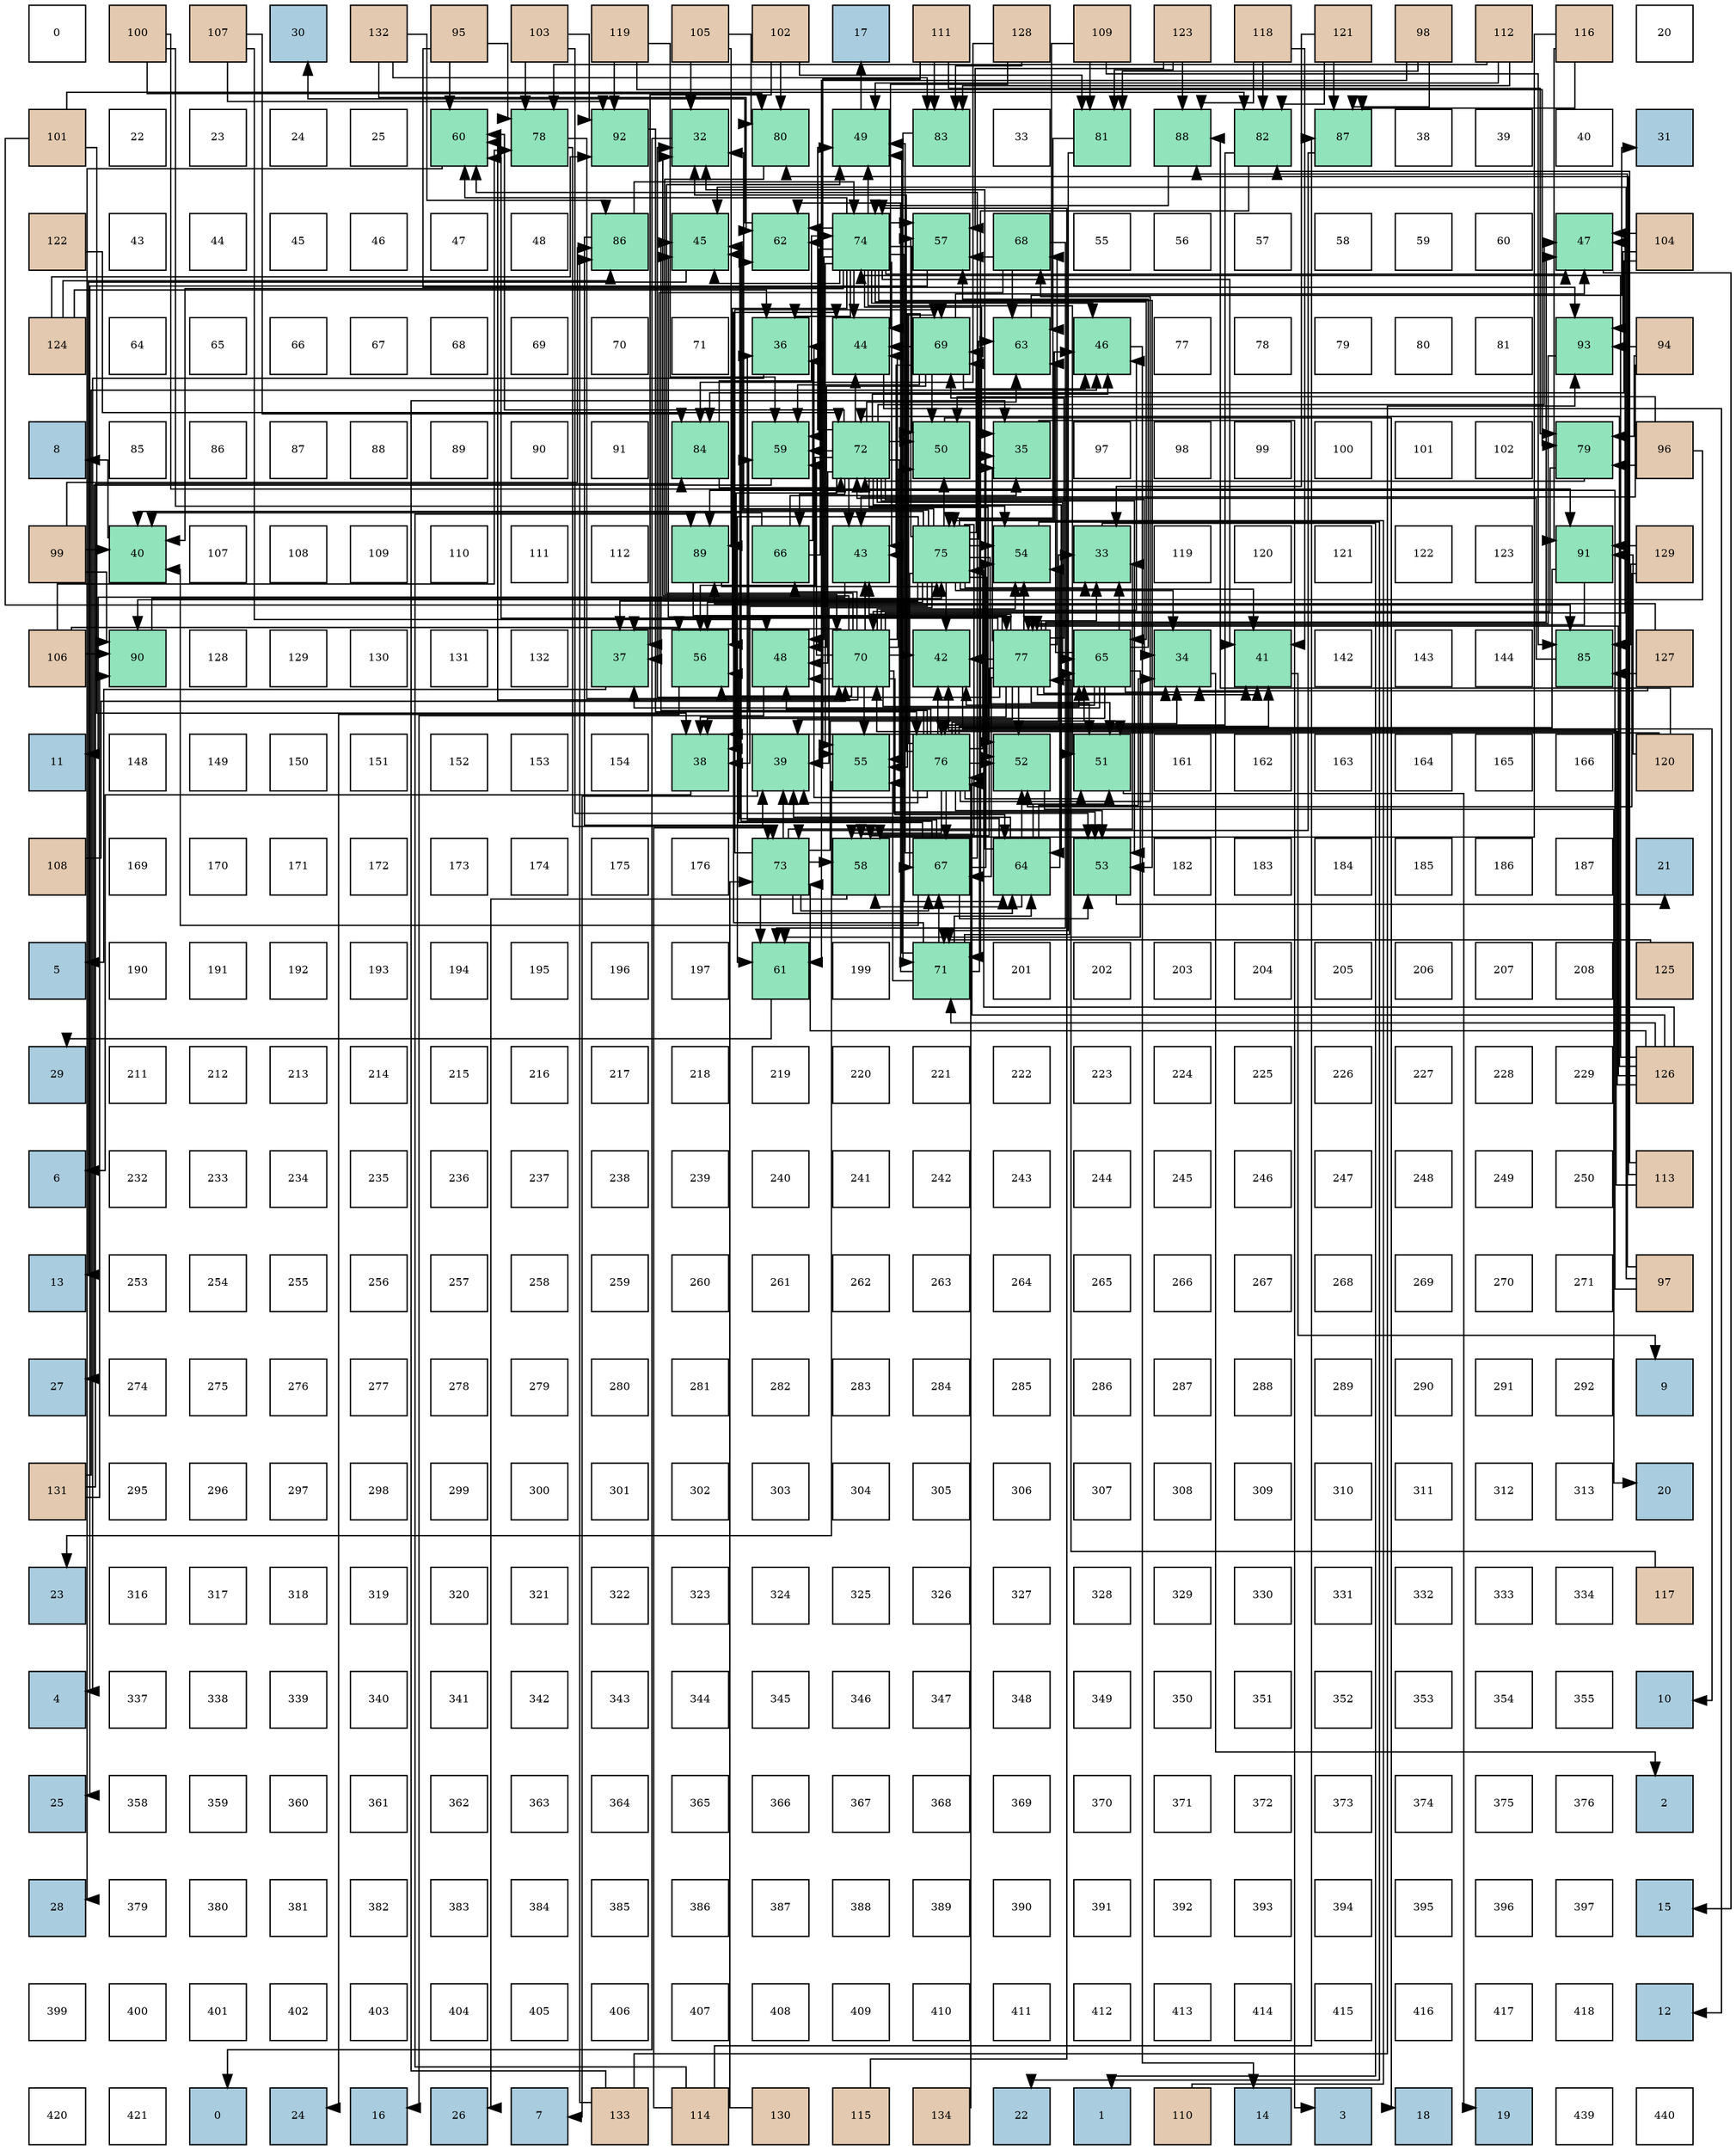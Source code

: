 digraph layout{
 rankdir=TB;
 splines=ortho;
 node [style=filled shape=square fixedsize=true width=0.6];
0[label="0", fontsize=8, fillcolor="#ffffff"];
1[label="100", fontsize=8, fillcolor="#e3c9af"];
2[label="107", fontsize=8, fillcolor="#e3c9af"];
3[label="30", fontsize=8, fillcolor="#a9ccde"];
4[label="132", fontsize=8, fillcolor="#e3c9af"];
5[label="95", fontsize=8, fillcolor="#e3c9af"];
6[label="103", fontsize=8, fillcolor="#e3c9af"];
7[label="119", fontsize=8, fillcolor="#e3c9af"];
8[label="105", fontsize=8, fillcolor="#e3c9af"];
9[label="102", fontsize=8, fillcolor="#e3c9af"];
10[label="17", fontsize=8, fillcolor="#a9ccde"];
11[label="111", fontsize=8, fillcolor="#e3c9af"];
12[label="128", fontsize=8, fillcolor="#e3c9af"];
13[label="109", fontsize=8, fillcolor="#e3c9af"];
14[label="123", fontsize=8, fillcolor="#e3c9af"];
15[label="118", fontsize=8, fillcolor="#e3c9af"];
16[label="121", fontsize=8, fillcolor="#e3c9af"];
17[label="98", fontsize=8, fillcolor="#e3c9af"];
18[label="112", fontsize=8, fillcolor="#e3c9af"];
19[label="116", fontsize=8, fillcolor="#e3c9af"];
20[label="20", fontsize=8, fillcolor="#ffffff"];
21[label="101", fontsize=8, fillcolor="#e3c9af"];
22[label="22", fontsize=8, fillcolor="#ffffff"];
23[label="23", fontsize=8, fillcolor="#ffffff"];
24[label="24", fontsize=8, fillcolor="#ffffff"];
25[label="25", fontsize=8, fillcolor="#ffffff"];
26[label="60", fontsize=8, fillcolor="#91e3bb"];
27[label="78", fontsize=8, fillcolor="#91e3bb"];
28[label="92", fontsize=8, fillcolor="#91e3bb"];
29[label="32", fontsize=8, fillcolor="#91e3bb"];
30[label="80", fontsize=8, fillcolor="#91e3bb"];
31[label="49", fontsize=8, fillcolor="#91e3bb"];
32[label="83", fontsize=8, fillcolor="#91e3bb"];
33[label="33", fontsize=8, fillcolor="#ffffff"];
34[label="81", fontsize=8, fillcolor="#91e3bb"];
35[label="88", fontsize=8, fillcolor="#91e3bb"];
36[label="82", fontsize=8, fillcolor="#91e3bb"];
37[label="87", fontsize=8, fillcolor="#91e3bb"];
38[label="38", fontsize=8, fillcolor="#ffffff"];
39[label="39", fontsize=8, fillcolor="#ffffff"];
40[label="40", fontsize=8, fillcolor="#ffffff"];
41[label="31", fontsize=8, fillcolor="#a9ccde"];
42[label="122", fontsize=8, fillcolor="#e3c9af"];
43[label="43", fontsize=8, fillcolor="#ffffff"];
44[label="44", fontsize=8, fillcolor="#ffffff"];
45[label="45", fontsize=8, fillcolor="#ffffff"];
46[label="46", fontsize=8, fillcolor="#ffffff"];
47[label="47", fontsize=8, fillcolor="#ffffff"];
48[label="48", fontsize=8, fillcolor="#ffffff"];
49[label="86", fontsize=8, fillcolor="#91e3bb"];
50[label="45", fontsize=8, fillcolor="#91e3bb"];
51[label="62", fontsize=8, fillcolor="#91e3bb"];
52[label="74", fontsize=8, fillcolor="#91e3bb"];
53[label="57", fontsize=8, fillcolor="#91e3bb"];
54[label="68", fontsize=8, fillcolor="#91e3bb"];
55[label="55", fontsize=8, fillcolor="#ffffff"];
56[label="56", fontsize=8, fillcolor="#ffffff"];
57[label="57", fontsize=8, fillcolor="#ffffff"];
58[label="58", fontsize=8, fillcolor="#ffffff"];
59[label="59", fontsize=8, fillcolor="#ffffff"];
60[label="60", fontsize=8, fillcolor="#ffffff"];
61[label="47", fontsize=8, fillcolor="#91e3bb"];
62[label="104", fontsize=8, fillcolor="#e3c9af"];
63[label="124", fontsize=8, fillcolor="#e3c9af"];
64[label="64", fontsize=8, fillcolor="#ffffff"];
65[label="65", fontsize=8, fillcolor="#ffffff"];
66[label="66", fontsize=8, fillcolor="#ffffff"];
67[label="67", fontsize=8, fillcolor="#ffffff"];
68[label="68", fontsize=8, fillcolor="#ffffff"];
69[label="69", fontsize=8, fillcolor="#ffffff"];
70[label="70", fontsize=8, fillcolor="#ffffff"];
71[label="71", fontsize=8, fillcolor="#ffffff"];
72[label="36", fontsize=8, fillcolor="#91e3bb"];
73[label="44", fontsize=8, fillcolor="#91e3bb"];
74[label="69", fontsize=8, fillcolor="#91e3bb"];
75[label="63", fontsize=8, fillcolor="#91e3bb"];
76[label="46", fontsize=8, fillcolor="#91e3bb"];
77[label="77", fontsize=8, fillcolor="#ffffff"];
78[label="78", fontsize=8, fillcolor="#ffffff"];
79[label="79", fontsize=8, fillcolor="#ffffff"];
80[label="80", fontsize=8, fillcolor="#ffffff"];
81[label="81", fontsize=8, fillcolor="#ffffff"];
82[label="93", fontsize=8, fillcolor="#91e3bb"];
83[label="94", fontsize=8, fillcolor="#e3c9af"];
84[label="8", fontsize=8, fillcolor="#a9ccde"];
85[label="85", fontsize=8, fillcolor="#ffffff"];
86[label="86", fontsize=8, fillcolor="#ffffff"];
87[label="87", fontsize=8, fillcolor="#ffffff"];
88[label="88", fontsize=8, fillcolor="#ffffff"];
89[label="89", fontsize=8, fillcolor="#ffffff"];
90[label="90", fontsize=8, fillcolor="#ffffff"];
91[label="91", fontsize=8, fillcolor="#ffffff"];
92[label="84", fontsize=8, fillcolor="#91e3bb"];
93[label="59", fontsize=8, fillcolor="#91e3bb"];
94[label="72", fontsize=8, fillcolor="#91e3bb"];
95[label="50", fontsize=8, fillcolor="#91e3bb"];
96[label="35", fontsize=8, fillcolor="#91e3bb"];
97[label="97", fontsize=8, fillcolor="#ffffff"];
98[label="98", fontsize=8, fillcolor="#ffffff"];
99[label="99", fontsize=8, fillcolor="#ffffff"];
100[label="100", fontsize=8, fillcolor="#ffffff"];
101[label="101", fontsize=8, fillcolor="#ffffff"];
102[label="102", fontsize=8, fillcolor="#ffffff"];
103[label="79", fontsize=8, fillcolor="#91e3bb"];
104[label="96", fontsize=8, fillcolor="#e3c9af"];
105[label="99", fontsize=8, fillcolor="#e3c9af"];
106[label="40", fontsize=8, fillcolor="#91e3bb"];
107[label="107", fontsize=8, fillcolor="#ffffff"];
108[label="108", fontsize=8, fillcolor="#ffffff"];
109[label="109", fontsize=8, fillcolor="#ffffff"];
110[label="110", fontsize=8, fillcolor="#ffffff"];
111[label="111", fontsize=8, fillcolor="#ffffff"];
112[label="112", fontsize=8, fillcolor="#ffffff"];
113[label="89", fontsize=8, fillcolor="#91e3bb"];
114[label="66", fontsize=8, fillcolor="#91e3bb"];
115[label="43", fontsize=8, fillcolor="#91e3bb"];
116[label="75", fontsize=8, fillcolor="#91e3bb"];
117[label="54", fontsize=8, fillcolor="#91e3bb"];
118[label="33", fontsize=8, fillcolor="#91e3bb"];
119[label="119", fontsize=8, fillcolor="#ffffff"];
120[label="120", fontsize=8, fillcolor="#ffffff"];
121[label="121", fontsize=8, fillcolor="#ffffff"];
122[label="122", fontsize=8, fillcolor="#ffffff"];
123[label="123", fontsize=8, fillcolor="#ffffff"];
124[label="91", fontsize=8, fillcolor="#91e3bb"];
125[label="129", fontsize=8, fillcolor="#e3c9af"];
126[label="106", fontsize=8, fillcolor="#e3c9af"];
127[label="90", fontsize=8, fillcolor="#91e3bb"];
128[label="128", fontsize=8, fillcolor="#ffffff"];
129[label="129", fontsize=8, fillcolor="#ffffff"];
130[label="130", fontsize=8, fillcolor="#ffffff"];
131[label="131", fontsize=8, fillcolor="#ffffff"];
132[label="132", fontsize=8, fillcolor="#ffffff"];
133[label="37", fontsize=8, fillcolor="#91e3bb"];
134[label="56", fontsize=8, fillcolor="#91e3bb"];
135[label="48", fontsize=8, fillcolor="#91e3bb"];
136[label="70", fontsize=8, fillcolor="#91e3bb"];
137[label="42", fontsize=8, fillcolor="#91e3bb"];
138[label="77", fontsize=8, fillcolor="#91e3bb"];
139[label="65", fontsize=8, fillcolor="#91e3bb"];
140[label="34", fontsize=8, fillcolor="#91e3bb"];
141[label="41", fontsize=8, fillcolor="#91e3bb"];
142[label="142", fontsize=8, fillcolor="#ffffff"];
143[label="143", fontsize=8, fillcolor="#ffffff"];
144[label="144", fontsize=8, fillcolor="#ffffff"];
145[label="85", fontsize=8, fillcolor="#91e3bb"];
146[label="127", fontsize=8, fillcolor="#e3c9af"];
147[label="11", fontsize=8, fillcolor="#a9ccde"];
148[label="148", fontsize=8, fillcolor="#ffffff"];
149[label="149", fontsize=8, fillcolor="#ffffff"];
150[label="150", fontsize=8, fillcolor="#ffffff"];
151[label="151", fontsize=8, fillcolor="#ffffff"];
152[label="152", fontsize=8, fillcolor="#ffffff"];
153[label="153", fontsize=8, fillcolor="#ffffff"];
154[label="154", fontsize=8, fillcolor="#ffffff"];
155[label="38", fontsize=8, fillcolor="#91e3bb"];
156[label="39", fontsize=8, fillcolor="#91e3bb"];
157[label="55", fontsize=8, fillcolor="#91e3bb"];
158[label="76", fontsize=8, fillcolor="#91e3bb"];
159[label="52", fontsize=8, fillcolor="#91e3bb"];
160[label="51", fontsize=8, fillcolor="#91e3bb"];
161[label="161", fontsize=8, fillcolor="#ffffff"];
162[label="162", fontsize=8, fillcolor="#ffffff"];
163[label="163", fontsize=8, fillcolor="#ffffff"];
164[label="164", fontsize=8, fillcolor="#ffffff"];
165[label="165", fontsize=8, fillcolor="#ffffff"];
166[label="166", fontsize=8, fillcolor="#ffffff"];
167[label="120", fontsize=8, fillcolor="#e3c9af"];
168[label="108", fontsize=8, fillcolor="#e3c9af"];
169[label="169", fontsize=8, fillcolor="#ffffff"];
170[label="170", fontsize=8, fillcolor="#ffffff"];
171[label="171", fontsize=8, fillcolor="#ffffff"];
172[label="172", fontsize=8, fillcolor="#ffffff"];
173[label="173", fontsize=8, fillcolor="#ffffff"];
174[label="174", fontsize=8, fillcolor="#ffffff"];
175[label="175", fontsize=8, fillcolor="#ffffff"];
176[label="176", fontsize=8, fillcolor="#ffffff"];
177[label="73", fontsize=8, fillcolor="#91e3bb"];
178[label="58", fontsize=8, fillcolor="#91e3bb"];
179[label="67", fontsize=8, fillcolor="#91e3bb"];
180[label="64", fontsize=8, fillcolor="#91e3bb"];
181[label="53", fontsize=8, fillcolor="#91e3bb"];
182[label="182", fontsize=8, fillcolor="#ffffff"];
183[label="183", fontsize=8, fillcolor="#ffffff"];
184[label="184", fontsize=8, fillcolor="#ffffff"];
185[label="185", fontsize=8, fillcolor="#ffffff"];
186[label="186", fontsize=8, fillcolor="#ffffff"];
187[label="187", fontsize=8, fillcolor="#ffffff"];
188[label="21", fontsize=8, fillcolor="#a9ccde"];
189[label="5", fontsize=8, fillcolor="#a9ccde"];
190[label="190", fontsize=8, fillcolor="#ffffff"];
191[label="191", fontsize=8, fillcolor="#ffffff"];
192[label="192", fontsize=8, fillcolor="#ffffff"];
193[label="193", fontsize=8, fillcolor="#ffffff"];
194[label="194", fontsize=8, fillcolor="#ffffff"];
195[label="195", fontsize=8, fillcolor="#ffffff"];
196[label="196", fontsize=8, fillcolor="#ffffff"];
197[label="197", fontsize=8, fillcolor="#ffffff"];
198[label="61", fontsize=8, fillcolor="#91e3bb"];
199[label="199", fontsize=8, fillcolor="#ffffff"];
200[label="71", fontsize=8, fillcolor="#91e3bb"];
201[label="201", fontsize=8, fillcolor="#ffffff"];
202[label="202", fontsize=8, fillcolor="#ffffff"];
203[label="203", fontsize=8, fillcolor="#ffffff"];
204[label="204", fontsize=8, fillcolor="#ffffff"];
205[label="205", fontsize=8, fillcolor="#ffffff"];
206[label="206", fontsize=8, fillcolor="#ffffff"];
207[label="207", fontsize=8, fillcolor="#ffffff"];
208[label="208", fontsize=8, fillcolor="#ffffff"];
209[label="125", fontsize=8, fillcolor="#e3c9af"];
210[label="29", fontsize=8, fillcolor="#a9ccde"];
211[label="211", fontsize=8, fillcolor="#ffffff"];
212[label="212", fontsize=8, fillcolor="#ffffff"];
213[label="213", fontsize=8, fillcolor="#ffffff"];
214[label="214", fontsize=8, fillcolor="#ffffff"];
215[label="215", fontsize=8, fillcolor="#ffffff"];
216[label="216", fontsize=8, fillcolor="#ffffff"];
217[label="217", fontsize=8, fillcolor="#ffffff"];
218[label="218", fontsize=8, fillcolor="#ffffff"];
219[label="219", fontsize=8, fillcolor="#ffffff"];
220[label="220", fontsize=8, fillcolor="#ffffff"];
221[label="221", fontsize=8, fillcolor="#ffffff"];
222[label="222", fontsize=8, fillcolor="#ffffff"];
223[label="223", fontsize=8, fillcolor="#ffffff"];
224[label="224", fontsize=8, fillcolor="#ffffff"];
225[label="225", fontsize=8, fillcolor="#ffffff"];
226[label="226", fontsize=8, fillcolor="#ffffff"];
227[label="227", fontsize=8, fillcolor="#ffffff"];
228[label="228", fontsize=8, fillcolor="#ffffff"];
229[label="229", fontsize=8, fillcolor="#ffffff"];
230[label="126", fontsize=8, fillcolor="#e3c9af"];
231[label="6", fontsize=8, fillcolor="#a9ccde"];
232[label="232", fontsize=8, fillcolor="#ffffff"];
233[label="233", fontsize=8, fillcolor="#ffffff"];
234[label="234", fontsize=8, fillcolor="#ffffff"];
235[label="235", fontsize=8, fillcolor="#ffffff"];
236[label="236", fontsize=8, fillcolor="#ffffff"];
237[label="237", fontsize=8, fillcolor="#ffffff"];
238[label="238", fontsize=8, fillcolor="#ffffff"];
239[label="239", fontsize=8, fillcolor="#ffffff"];
240[label="240", fontsize=8, fillcolor="#ffffff"];
241[label="241", fontsize=8, fillcolor="#ffffff"];
242[label="242", fontsize=8, fillcolor="#ffffff"];
243[label="243", fontsize=8, fillcolor="#ffffff"];
244[label="244", fontsize=8, fillcolor="#ffffff"];
245[label="245", fontsize=8, fillcolor="#ffffff"];
246[label="246", fontsize=8, fillcolor="#ffffff"];
247[label="247", fontsize=8, fillcolor="#ffffff"];
248[label="248", fontsize=8, fillcolor="#ffffff"];
249[label="249", fontsize=8, fillcolor="#ffffff"];
250[label="250", fontsize=8, fillcolor="#ffffff"];
251[label="113", fontsize=8, fillcolor="#e3c9af"];
252[label="13", fontsize=8, fillcolor="#a9ccde"];
253[label="253", fontsize=8, fillcolor="#ffffff"];
254[label="254", fontsize=8, fillcolor="#ffffff"];
255[label="255", fontsize=8, fillcolor="#ffffff"];
256[label="256", fontsize=8, fillcolor="#ffffff"];
257[label="257", fontsize=8, fillcolor="#ffffff"];
258[label="258", fontsize=8, fillcolor="#ffffff"];
259[label="259", fontsize=8, fillcolor="#ffffff"];
260[label="260", fontsize=8, fillcolor="#ffffff"];
261[label="261", fontsize=8, fillcolor="#ffffff"];
262[label="262", fontsize=8, fillcolor="#ffffff"];
263[label="263", fontsize=8, fillcolor="#ffffff"];
264[label="264", fontsize=8, fillcolor="#ffffff"];
265[label="265", fontsize=8, fillcolor="#ffffff"];
266[label="266", fontsize=8, fillcolor="#ffffff"];
267[label="267", fontsize=8, fillcolor="#ffffff"];
268[label="268", fontsize=8, fillcolor="#ffffff"];
269[label="269", fontsize=8, fillcolor="#ffffff"];
270[label="270", fontsize=8, fillcolor="#ffffff"];
271[label="271", fontsize=8, fillcolor="#ffffff"];
272[label="97", fontsize=8, fillcolor="#e3c9af"];
273[label="27", fontsize=8, fillcolor="#a9ccde"];
274[label="274", fontsize=8, fillcolor="#ffffff"];
275[label="275", fontsize=8, fillcolor="#ffffff"];
276[label="276", fontsize=8, fillcolor="#ffffff"];
277[label="277", fontsize=8, fillcolor="#ffffff"];
278[label="278", fontsize=8, fillcolor="#ffffff"];
279[label="279", fontsize=8, fillcolor="#ffffff"];
280[label="280", fontsize=8, fillcolor="#ffffff"];
281[label="281", fontsize=8, fillcolor="#ffffff"];
282[label="282", fontsize=8, fillcolor="#ffffff"];
283[label="283", fontsize=8, fillcolor="#ffffff"];
284[label="284", fontsize=8, fillcolor="#ffffff"];
285[label="285", fontsize=8, fillcolor="#ffffff"];
286[label="286", fontsize=8, fillcolor="#ffffff"];
287[label="287", fontsize=8, fillcolor="#ffffff"];
288[label="288", fontsize=8, fillcolor="#ffffff"];
289[label="289", fontsize=8, fillcolor="#ffffff"];
290[label="290", fontsize=8, fillcolor="#ffffff"];
291[label="291", fontsize=8, fillcolor="#ffffff"];
292[label="292", fontsize=8, fillcolor="#ffffff"];
293[label="9", fontsize=8, fillcolor="#a9ccde"];
294[label="131", fontsize=8, fillcolor="#e3c9af"];
295[label="295", fontsize=8, fillcolor="#ffffff"];
296[label="296", fontsize=8, fillcolor="#ffffff"];
297[label="297", fontsize=8, fillcolor="#ffffff"];
298[label="298", fontsize=8, fillcolor="#ffffff"];
299[label="299", fontsize=8, fillcolor="#ffffff"];
300[label="300", fontsize=8, fillcolor="#ffffff"];
301[label="301", fontsize=8, fillcolor="#ffffff"];
302[label="302", fontsize=8, fillcolor="#ffffff"];
303[label="303", fontsize=8, fillcolor="#ffffff"];
304[label="304", fontsize=8, fillcolor="#ffffff"];
305[label="305", fontsize=8, fillcolor="#ffffff"];
306[label="306", fontsize=8, fillcolor="#ffffff"];
307[label="307", fontsize=8, fillcolor="#ffffff"];
308[label="308", fontsize=8, fillcolor="#ffffff"];
309[label="309", fontsize=8, fillcolor="#ffffff"];
310[label="310", fontsize=8, fillcolor="#ffffff"];
311[label="311", fontsize=8, fillcolor="#ffffff"];
312[label="312", fontsize=8, fillcolor="#ffffff"];
313[label="313", fontsize=8, fillcolor="#ffffff"];
314[label="20", fontsize=8, fillcolor="#a9ccde"];
315[label="23", fontsize=8, fillcolor="#a9ccde"];
316[label="316", fontsize=8, fillcolor="#ffffff"];
317[label="317", fontsize=8, fillcolor="#ffffff"];
318[label="318", fontsize=8, fillcolor="#ffffff"];
319[label="319", fontsize=8, fillcolor="#ffffff"];
320[label="320", fontsize=8, fillcolor="#ffffff"];
321[label="321", fontsize=8, fillcolor="#ffffff"];
322[label="322", fontsize=8, fillcolor="#ffffff"];
323[label="323", fontsize=8, fillcolor="#ffffff"];
324[label="324", fontsize=8, fillcolor="#ffffff"];
325[label="325", fontsize=8, fillcolor="#ffffff"];
326[label="326", fontsize=8, fillcolor="#ffffff"];
327[label="327", fontsize=8, fillcolor="#ffffff"];
328[label="328", fontsize=8, fillcolor="#ffffff"];
329[label="329", fontsize=8, fillcolor="#ffffff"];
330[label="330", fontsize=8, fillcolor="#ffffff"];
331[label="331", fontsize=8, fillcolor="#ffffff"];
332[label="332", fontsize=8, fillcolor="#ffffff"];
333[label="333", fontsize=8, fillcolor="#ffffff"];
334[label="334", fontsize=8, fillcolor="#ffffff"];
335[label="117", fontsize=8, fillcolor="#e3c9af"];
336[label="4", fontsize=8, fillcolor="#a9ccde"];
337[label="337", fontsize=8, fillcolor="#ffffff"];
338[label="338", fontsize=8, fillcolor="#ffffff"];
339[label="339", fontsize=8, fillcolor="#ffffff"];
340[label="340", fontsize=8, fillcolor="#ffffff"];
341[label="341", fontsize=8, fillcolor="#ffffff"];
342[label="342", fontsize=8, fillcolor="#ffffff"];
343[label="343", fontsize=8, fillcolor="#ffffff"];
344[label="344", fontsize=8, fillcolor="#ffffff"];
345[label="345", fontsize=8, fillcolor="#ffffff"];
346[label="346", fontsize=8, fillcolor="#ffffff"];
347[label="347", fontsize=8, fillcolor="#ffffff"];
348[label="348", fontsize=8, fillcolor="#ffffff"];
349[label="349", fontsize=8, fillcolor="#ffffff"];
350[label="350", fontsize=8, fillcolor="#ffffff"];
351[label="351", fontsize=8, fillcolor="#ffffff"];
352[label="352", fontsize=8, fillcolor="#ffffff"];
353[label="353", fontsize=8, fillcolor="#ffffff"];
354[label="354", fontsize=8, fillcolor="#ffffff"];
355[label="355", fontsize=8, fillcolor="#ffffff"];
356[label="10", fontsize=8, fillcolor="#a9ccde"];
357[label="25", fontsize=8, fillcolor="#a9ccde"];
358[label="358", fontsize=8, fillcolor="#ffffff"];
359[label="359", fontsize=8, fillcolor="#ffffff"];
360[label="360", fontsize=8, fillcolor="#ffffff"];
361[label="361", fontsize=8, fillcolor="#ffffff"];
362[label="362", fontsize=8, fillcolor="#ffffff"];
363[label="363", fontsize=8, fillcolor="#ffffff"];
364[label="364", fontsize=8, fillcolor="#ffffff"];
365[label="365", fontsize=8, fillcolor="#ffffff"];
366[label="366", fontsize=8, fillcolor="#ffffff"];
367[label="367", fontsize=8, fillcolor="#ffffff"];
368[label="368", fontsize=8, fillcolor="#ffffff"];
369[label="369", fontsize=8, fillcolor="#ffffff"];
370[label="370", fontsize=8, fillcolor="#ffffff"];
371[label="371", fontsize=8, fillcolor="#ffffff"];
372[label="372", fontsize=8, fillcolor="#ffffff"];
373[label="373", fontsize=8, fillcolor="#ffffff"];
374[label="374", fontsize=8, fillcolor="#ffffff"];
375[label="375", fontsize=8, fillcolor="#ffffff"];
376[label="376", fontsize=8, fillcolor="#ffffff"];
377[label="2", fontsize=8, fillcolor="#a9ccde"];
378[label="28", fontsize=8, fillcolor="#a9ccde"];
379[label="379", fontsize=8, fillcolor="#ffffff"];
380[label="380", fontsize=8, fillcolor="#ffffff"];
381[label="381", fontsize=8, fillcolor="#ffffff"];
382[label="382", fontsize=8, fillcolor="#ffffff"];
383[label="383", fontsize=8, fillcolor="#ffffff"];
384[label="384", fontsize=8, fillcolor="#ffffff"];
385[label="385", fontsize=8, fillcolor="#ffffff"];
386[label="386", fontsize=8, fillcolor="#ffffff"];
387[label="387", fontsize=8, fillcolor="#ffffff"];
388[label="388", fontsize=8, fillcolor="#ffffff"];
389[label="389", fontsize=8, fillcolor="#ffffff"];
390[label="390", fontsize=8, fillcolor="#ffffff"];
391[label="391", fontsize=8, fillcolor="#ffffff"];
392[label="392", fontsize=8, fillcolor="#ffffff"];
393[label="393", fontsize=8, fillcolor="#ffffff"];
394[label="394", fontsize=8, fillcolor="#ffffff"];
395[label="395", fontsize=8, fillcolor="#ffffff"];
396[label="396", fontsize=8, fillcolor="#ffffff"];
397[label="397", fontsize=8, fillcolor="#ffffff"];
398[label="15", fontsize=8, fillcolor="#a9ccde"];
399[label="399", fontsize=8, fillcolor="#ffffff"];
400[label="400", fontsize=8, fillcolor="#ffffff"];
401[label="401", fontsize=8, fillcolor="#ffffff"];
402[label="402", fontsize=8, fillcolor="#ffffff"];
403[label="403", fontsize=8, fillcolor="#ffffff"];
404[label="404", fontsize=8, fillcolor="#ffffff"];
405[label="405", fontsize=8, fillcolor="#ffffff"];
406[label="406", fontsize=8, fillcolor="#ffffff"];
407[label="407", fontsize=8, fillcolor="#ffffff"];
408[label="408", fontsize=8, fillcolor="#ffffff"];
409[label="409", fontsize=8, fillcolor="#ffffff"];
410[label="410", fontsize=8, fillcolor="#ffffff"];
411[label="411", fontsize=8, fillcolor="#ffffff"];
412[label="412", fontsize=8, fillcolor="#ffffff"];
413[label="413", fontsize=8, fillcolor="#ffffff"];
414[label="414", fontsize=8, fillcolor="#ffffff"];
415[label="415", fontsize=8, fillcolor="#ffffff"];
416[label="416", fontsize=8, fillcolor="#ffffff"];
417[label="417", fontsize=8, fillcolor="#ffffff"];
418[label="418", fontsize=8, fillcolor="#ffffff"];
419[label="12", fontsize=8, fillcolor="#a9ccde"];
420[label="420", fontsize=8, fillcolor="#ffffff"];
421[label="421", fontsize=8, fillcolor="#ffffff"];
422[label="0", fontsize=8, fillcolor="#a9ccde"];
423[label="24", fontsize=8, fillcolor="#a9ccde"];
424[label="16", fontsize=8, fillcolor="#a9ccde"];
425[label="26", fontsize=8, fillcolor="#a9ccde"];
426[label="7", fontsize=8, fillcolor="#a9ccde"];
427[label="133", fontsize=8, fillcolor="#e3c9af"];
428[label="114", fontsize=8, fillcolor="#e3c9af"];
429[label="130", fontsize=8, fillcolor="#e3c9af"];
430[label="115", fontsize=8, fillcolor="#e3c9af"];
431[label="134", fontsize=8, fillcolor="#e3c9af"];
432[label="22", fontsize=8, fillcolor="#a9ccde"];
433[label="1", fontsize=8, fillcolor="#a9ccde"];
434[label="110", fontsize=8, fillcolor="#e3c9af"];
435[label="14", fontsize=8, fillcolor="#a9ccde"];
436[label="3", fontsize=8, fillcolor="#a9ccde"];
437[label="18", fontsize=8, fillcolor="#a9ccde"];
438[label="19", fontsize=8, fillcolor="#a9ccde"];
439[label="439", fontsize=8, fillcolor="#ffffff"];
440[label="440", fontsize=8, fillcolor="#ffffff"];
edge [constraint=false, style=vis];29 -> 422;
118 -> 433;
140 -> 377;
96 -> 436;
72 -> 336;
133 -> 189;
155 -> 231;
156 -> 426;
106 -> 84;
141 -> 293;
137 -> 356;
115 -> 147;
73 -> 419;
50 -> 252;
76 -> 435;
61 -> 398;
135 -> 424;
31 -> 10;
95 -> 437;
160 -> 438;
159 -> 314;
181 -> 188;
117 -> 432;
157 -> 315;
134 -> 423;
53 -> 357;
178 -> 425;
93 -> 273;
26 -> 378;
198 -> 210;
51 -> 3;
75 -> 41;
180 -> 29;
180 -> 140;
180 -> 156;
180 -> 50;
180 -> 160;
180 -> 159;
180 -> 117;
180 -> 178;
139 -> 118;
139 -> 133;
139 -> 155;
139 -> 141;
139 -> 137;
139 -> 53;
139 -> 198;
139 -> 75;
114 -> 96;
114 -> 72;
114 -> 106;
114 -> 51;
179 -> 96;
179 -> 72;
179 -> 106;
179 -> 31;
179 -> 181;
179 -> 134;
179 -> 26;
179 -> 51;
54 -> 133;
54 -> 53;
54 -> 198;
54 -> 75;
74 -> 115;
74 -> 73;
74 -> 76;
74 -> 61;
74 -> 135;
74 -> 95;
74 -> 157;
74 -> 93;
136 -> 29;
136 -> 133;
136 -> 137;
136 -> 115;
136 -> 73;
136 -> 76;
136 -> 61;
136 -> 135;
136 -> 31;
136 -> 95;
136 -> 181;
136 -> 117;
136 -> 157;
136 -> 134;
136 -> 93;
136 -> 26;
136 -> 180;
136 -> 139;
136 -> 114;
200 -> 73;
200 -> 31;
200 -> 157;
200 -> 51;
200 -> 180;
200 -> 139;
200 -> 179;
200 -> 74;
94 -> 140;
94 -> 155;
94 -> 115;
94 -> 73;
94 -> 76;
94 -> 61;
94 -> 135;
94 -> 31;
94 -> 95;
94 -> 159;
94 -> 181;
94 -> 157;
94 -> 134;
94 -> 93;
94 -> 26;
94 -> 75;
94 -> 180;
94 -> 139;
94 -> 114;
177 -> 118;
177 -> 156;
177 -> 178;
177 -> 198;
177 -> 180;
177 -> 139;
177 -> 179;
177 -> 74;
52 -> 96;
52 -> 72;
52 -> 106;
52 -> 141;
52 -> 115;
52 -> 73;
52 -> 50;
52 -> 76;
52 -> 61;
52 -> 135;
52 -> 31;
52 -> 95;
52 -> 160;
52 -> 181;
52 -> 157;
52 -> 134;
52 -> 53;
52 -> 93;
52 -> 26;
52 -> 51;
52 -> 180;
52 -> 139;
116 -> 29;
116 -> 118;
116 -> 140;
116 -> 133;
116 -> 155;
116 -> 156;
116 -> 106;
116 -> 141;
116 -> 137;
116 -> 50;
116 -> 76;
116 -> 95;
116 -> 160;
116 -> 159;
116 -> 117;
116 -> 134;
116 -> 53;
116 -> 178;
116 -> 198;
116 -> 75;
116 -> 179;
116 -> 74;
158 -> 29;
158 -> 118;
158 -> 140;
158 -> 72;
158 -> 155;
158 -> 156;
158 -> 141;
158 -> 137;
158 -> 50;
158 -> 135;
158 -> 160;
158 -> 159;
158 -> 181;
158 -> 117;
158 -> 178;
158 -> 93;
158 -> 179;
158 -> 54;
158 -> 74;
138 -> 29;
138 -> 118;
138 -> 140;
138 -> 96;
138 -> 155;
138 -> 156;
138 -> 141;
138 -> 137;
138 -> 115;
138 -> 50;
138 -> 61;
138 -> 160;
138 -> 159;
138 -> 117;
138 -> 178;
138 -> 26;
138 -> 179;
138 -> 54;
138 -> 74;
27 -> 136;
27 -> 177;
103 -> 136;
103 -> 94;
30 -> 136;
34 -> 200;
34 -> 116;
36 -> 200;
36 -> 158;
32 -> 200;
92 -> 94;
92 -> 52;
145 -> 94;
49 -> 177;
49 -> 52;
37 -> 177;
35 -> 52;
113 -> 116;
113 -> 138;
127 -> 116;
124 -> 158;
124 -> 138;
28 -> 158;
82 -> 138;
83 -> 115;
83 -> 103;
83 -> 82;
5 -> 26;
5 -> 27;
5 -> 82;
104 -> 95;
104 -> 103;
104 -> 127;
272 -> 50;
272 -> 35;
272 -> 113;
17 -> 198;
17 -> 34;
17 -> 37;
105 -> 106;
105 -> 49;
105 -> 127;
1 -> 117;
1 -> 30;
1 -> 124;
21 -> 155;
21 -> 36;
21 -> 145;
9 -> 133;
9 -> 30;
9 -> 34;
6 -> 181;
6 -> 27;
6 -> 28;
62 -> 61;
62 -> 92;
62 -> 82;
8 -> 29;
8 -> 30;
8 -> 113;
126 -> 134;
126 -> 27;
126 -> 127;
2 -> 135;
2 -> 92;
2 -> 28;
168 -> 136;
13 -> 75;
13 -> 34;
13 -> 145;
434 -> 116;
11 -> 157;
11 -> 103;
11 -> 32;
18 -> 31;
18 -> 27;
18 -> 32;
251 -> 137;
251 -> 30;
251 -> 36;
428 -> 156;
428 -> 37;
428 -> 113;
430 -> 52;
19 -> 178;
19 -> 37;
19 -> 124;
335 -> 138;
15 -> 141;
15 -> 36;
15 -> 35;
7 -> 93;
7 -> 103;
7 -> 28;
167 -> 160;
167 -> 35;
167 -> 124;
16 -> 118;
16 -> 36;
16 -> 37;
42 -> 94;
14 -> 53;
14 -> 34;
14 -> 35;
63 -> 72;
63 -> 49;
63 -> 28;
209 -> 200;
230 -> 136;
230 -> 200;
230 -> 94;
230 -> 177;
230 -> 52;
230 -> 116;
230 -> 158;
230 -> 138;
146 -> 140;
146 -> 145;
146 -> 113;
12 -> 73;
12 -> 32;
12 -> 92;
125 -> 159;
125 -> 145;
125 -> 124;
429 -> 177;
294 -> 76;
294 -> 92;
294 -> 127;
4 -> 51;
4 -> 32;
4 -> 49;
427 -> 96;
427 -> 49;
427 -> 82;
431 -> 158;
edge [constraint=true, style=invis];
0 -> 21 -> 42 -> 63 -> 84 -> 105 -> 126 -> 147 -> 168 -> 189 -> 210 -> 231 -> 252 -> 273 -> 294 -> 315 -> 336 -> 357 -> 378 -> 399 -> 420;
1 -> 22 -> 43 -> 64 -> 85 -> 106 -> 127 -> 148 -> 169 -> 190 -> 211 -> 232 -> 253 -> 274 -> 295 -> 316 -> 337 -> 358 -> 379 -> 400 -> 421;
2 -> 23 -> 44 -> 65 -> 86 -> 107 -> 128 -> 149 -> 170 -> 191 -> 212 -> 233 -> 254 -> 275 -> 296 -> 317 -> 338 -> 359 -> 380 -> 401 -> 422;
3 -> 24 -> 45 -> 66 -> 87 -> 108 -> 129 -> 150 -> 171 -> 192 -> 213 -> 234 -> 255 -> 276 -> 297 -> 318 -> 339 -> 360 -> 381 -> 402 -> 423;
4 -> 25 -> 46 -> 67 -> 88 -> 109 -> 130 -> 151 -> 172 -> 193 -> 214 -> 235 -> 256 -> 277 -> 298 -> 319 -> 340 -> 361 -> 382 -> 403 -> 424;
5 -> 26 -> 47 -> 68 -> 89 -> 110 -> 131 -> 152 -> 173 -> 194 -> 215 -> 236 -> 257 -> 278 -> 299 -> 320 -> 341 -> 362 -> 383 -> 404 -> 425;
6 -> 27 -> 48 -> 69 -> 90 -> 111 -> 132 -> 153 -> 174 -> 195 -> 216 -> 237 -> 258 -> 279 -> 300 -> 321 -> 342 -> 363 -> 384 -> 405 -> 426;
7 -> 28 -> 49 -> 70 -> 91 -> 112 -> 133 -> 154 -> 175 -> 196 -> 217 -> 238 -> 259 -> 280 -> 301 -> 322 -> 343 -> 364 -> 385 -> 406 -> 427;
8 -> 29 -> 50 -> 71 -> 92 -> 113 -> 134 -> 155 -> 176 -> 197 -> 218 -> 239 -> 260 -> 281 -> 302 -> 323 -> 344 -> 365 -> 386 -> 407 -> 428;
9 -> 30 -> 51 -> 72 -> 93 -> 114 -> 135 -> 156 -> 177 -> 198 -> 219 -> 240 -> 261 -> 282 -> 303 -> 324 -> 345 -> 366 -> 387 -> 408 -> 429;
10 -> 31 -> 52 -> 73 -> 94 -> 115 -> 136 -> 157 -> 178 -> 199 -> 220 -> 241 -> 262 -> 283 -> 304 -> 325 -> 346 -> 367 -> 388 -> 409 -> 430;
11 -> 32 -> 53 -> 74 -> 95 -> 116 -> 137 -> 158 -> 179 -> 200 -> 221 -> 242 -> 263 -> 284 -> 305 -> 326 -> 347 -> 368 -> 389 -> 410 -> 431;
12 -> 33 -> 54 -> 75 -> 96 -> 117 -> 138 -> 159 -> 180 -> 201 -> 222 -> 243 -> 264 -> 285 -> 306 -> 327 -> 348 -> 369 -> 390 -> 411 -> 432;
13 -> 34 -> 55 -> 76 -> 97 -> 118 -> 139 -> 160 -> 181 -> 202 -> 223 -> 244 -> 265 -> 286 -> 307 -> 328 -> 349 -> 370 -> 391 -> 412 -> 433;
14 -> 35 -> 56 -> 77 -> 98 -> 119 -> 140 -> 161 -> 182 -> 203 -> 224 -> 245 -> 266 -> 287 -> 308 -> 329 -> 350 -> 371 -> 392 -> 413 -> 434;
15 -> 36 -> 57 -> 78 -> 99 -> 120 -> 141 -> 162 -> 183 -> 204 -> 225 -> 246 -> 267 -> 288 -> 309 -> 330 -> 351 -> 372 -> 393 -> 414 -> 435;
16 -> 37 -> 58 -> 79 -> 100 -> 121 -> 142 -> 163 -> 184 -> 205 -> 226 -> 247 -> 268 -> 289 -> 310 -> 331 -> 352 -> 373 -> 394 -> 415 -> 436;
17 -> 38 -> 59 -> 80 -> 101 -> 122 -> 143 -> 164 -> 185 -> 206 -> 227 -> 248 -> 269 -> 290 -> 311 -> 332 -> 353 -> 374 -> 395 -> 416 -> 437;
18 -> 39 -> 60 -> 81 -> 102 -> 123 -> 144 -> 165 -> 186 -> 207 -> 228 -> 249 -> 270 -> 291 -> 312 -> 333 -> 354 -> 375 -> 396 -> 417 -> 438;
19 -> 40 -> 61 -> 82 -> 103 -> 124 -> 145 -> 166 -> 187 -> 208 -> 229 -> 250 -> 271 -> 292 -> 313 -> 334 -> 355 -> 376 -> 397 -> 418 -> 439;
20 -> 41 -> 62 -> 83 -> 104 -> 125 -> 146 -> 167 -> 188 -> 209 -> 230 -> 251 -> 272 -> 293 -> 314 -> 335 -> 356 -> 377 -> 398 -> 419 -> 440;
rank = same {0 -> 1 -> 2 -> 3 -> 4 -> 5 -> 6 -> 7 -> 8 -> 9 -> 10 -> 11 -> 12 -> 13 -> 14 -> 15 -> 16 -> 17 -> 18 -> 19 -> 20};
rank = same {21 -> 22 -> 23 -> 24 -> 25 -> 26 -> 27 -> 28 -> 29 -> 30 -> 31 -> 32 -> 33 -> 34 -> 35 -> 36 -> 37 -> 38 -> 39 -> 40 -> 41};
rank = same {42 -> 43 -> 44 -> 45 -> 46 -> 47 -> 48 -> 49 -> 50 -> 51 -> 52 -> 53 -> 54 -> 55 -> 56 -> 57 -> 58 -> 59 -> 60 -> 61 -> 62};
rank = same {63 -> 64 -> 65 -> 66 -> 67 -> 68 -> 69 -> 70 -> 71 -> 72 -> 73 -> 74 -> 75 -> 76 -> 77 -> 78 -> 79 -> 80 -> 81 -> 82 -> 83};
rank = same {84 -> 85 -> 86 -> 87 -> 88 -> 89 -> 90 -> 91 -> 92 -> 93 -> 94 -> 95 -> 96 -> 97 -> 98 -> 99 -> 100 -> 101 -> 102 -> 103 -> 104};
rank = same {105 -> 106 -> 107 -> 108 -> 109 -> 110 -> 111 -> 112 -> 113 -> 114 -> 115 -> 116 -> 117 -> 118 -> 119 -> 120 -> 121 -> 122 -> 123 -> 124 -> 125};
rank = same {126 -> 127 -> 128 -> 129 -> 130 -> 131 -> 132 -> 133 -> 134 -> 135 -> 136 -> 137 -> 138 -> 139 -> 140 -> 141 -> 142 -> 143 -> 144 -> 145 -> 146};
rank = same {147 -> 148 -> 149 -> 150 -> 151 -> 152 -> 153 -> 154 -> 155 -> 156 -> 157 -> 158 -> 159 -> 160 -> 161 -> 162 -> 163 -> 164 -> 165 -> 166 -> 167};
rank = same {168 -> 169 -> 170 -> 171 -> 172 -> 173 -> 174 -> 175 -> 176 -> 177 -> 178 -> 179 -> 180 -> 181 -> 182 -> 183 -> 184 -> 185 -> 186 -> 187 -> 188};
rank = same {189 -> 190 -> 191 -> 192 -> 193 -> 194 -> 195 -> 196 -> 197 -> 198 -> 199 -> 200 -> 201 -> 202 -> 203 -> 204 -> 205 -> 206 -> 207 -> 208 -> 209};
rank = same {210 -> 211 -> 212 -> 213 -> 214 -> 215 -> 216 -> 217 -> 218 -> 219 -> 220 -> 221 -> 222 -> 223 -> 224 -> 225 -> 226 -> 227 -> 228 -> 229 -> 230};
rank = same {231 -> 232 -> 233 -> 234 -> 235 -> 236 -> 237 -> 238 -> 239 -> 240 -> 241 -> 242 -> 243 -> 244 -> 245 -> 246 -> 247 -> 248 -> 249 -> 250 -> 251};
rank = same {252 -> 253 -> 254 -> 255 -> 256 -> 257 -> 258 -> 259 -> 260 -> 261 -> 262 -> 263 -> 264 -> 265 -> 266 -> 267 -> 268 -> 269 -> 270 -> 271 -> 272};
rank = same {273 -> 274 -> 275 -> 276 -> 277 -> 278 -> 279 -> 280 -> 281 -> 282 -> 283 -> 284 -> 285 -> 286 -> 287 -> 288 -> 289 -> 290 -> 291 -> 292 -> 293};
rank = same {294 -> 295 -> 296 -> 297 -> 298 -> 299 -> 300 -> 301 -> 302 -> 303 -> 304 -> 305 -> 306 -> 307 -> 308 -> 309 -> 310 -> 311 -> 312 -> 313 -> 314};
rank = same {315 -> 316 -> 317 -> 318 -> 319 -> 320 -> 321 -> 322 -> 323 -> 324 -> 325 -> 326 -> 327 -> 328 -> 329 -> 330 -> 331 -> 332 -> 333 -> 334 -> 335};
rank = same {336 -> 337 -> 338 -> 339 -> 340 -> 341 -> 342 -> 343 -> 344 -> 345 -> 346 -> 347 -> 348 -> 349 -> 350 -> 351 -> 352 -> 353 -> 354 -> 355 -> 356};
rank = same {357 -> 358 -> 359 -> 360 -> 361 -> 362 -> 363 -> 364 -> 365 -> 366 -> 367 -> 368 -> 369 -> 370 -> 371 -> 372 -> 373 -> 374 -> 375 -> 376 -> 377};
rank = same {378 -> 379 -> 380 -> 381 -> 382 -> 383 -> 384 -> 385 -> 386 -> 387 -> 388 -> 389 -> 390 -> 391 -> 392 -> 393 -> 394 -> 395 -> 396 -> 397 -> 398};
rank = same {399 -> 400 -> 401 -> 402 -> 403 -> 404 -> 405 -> 406 -> 407 -> 408 -> 409 -> 410 -> 411 -> 412 -> 413 -> 414 -> 415 -> 416 -> 417 -> 418 -> 419};
rank = same {420 -> 421 -> 422 -> 423 -> 424 -> 425 -> 426 -> 427 -> 428 -> 429 -> 430 -> 431 -> 432 -> 433 -> 434 -> 435 -> 436 -> 437 -> 438 -> 439 -> 440};
}